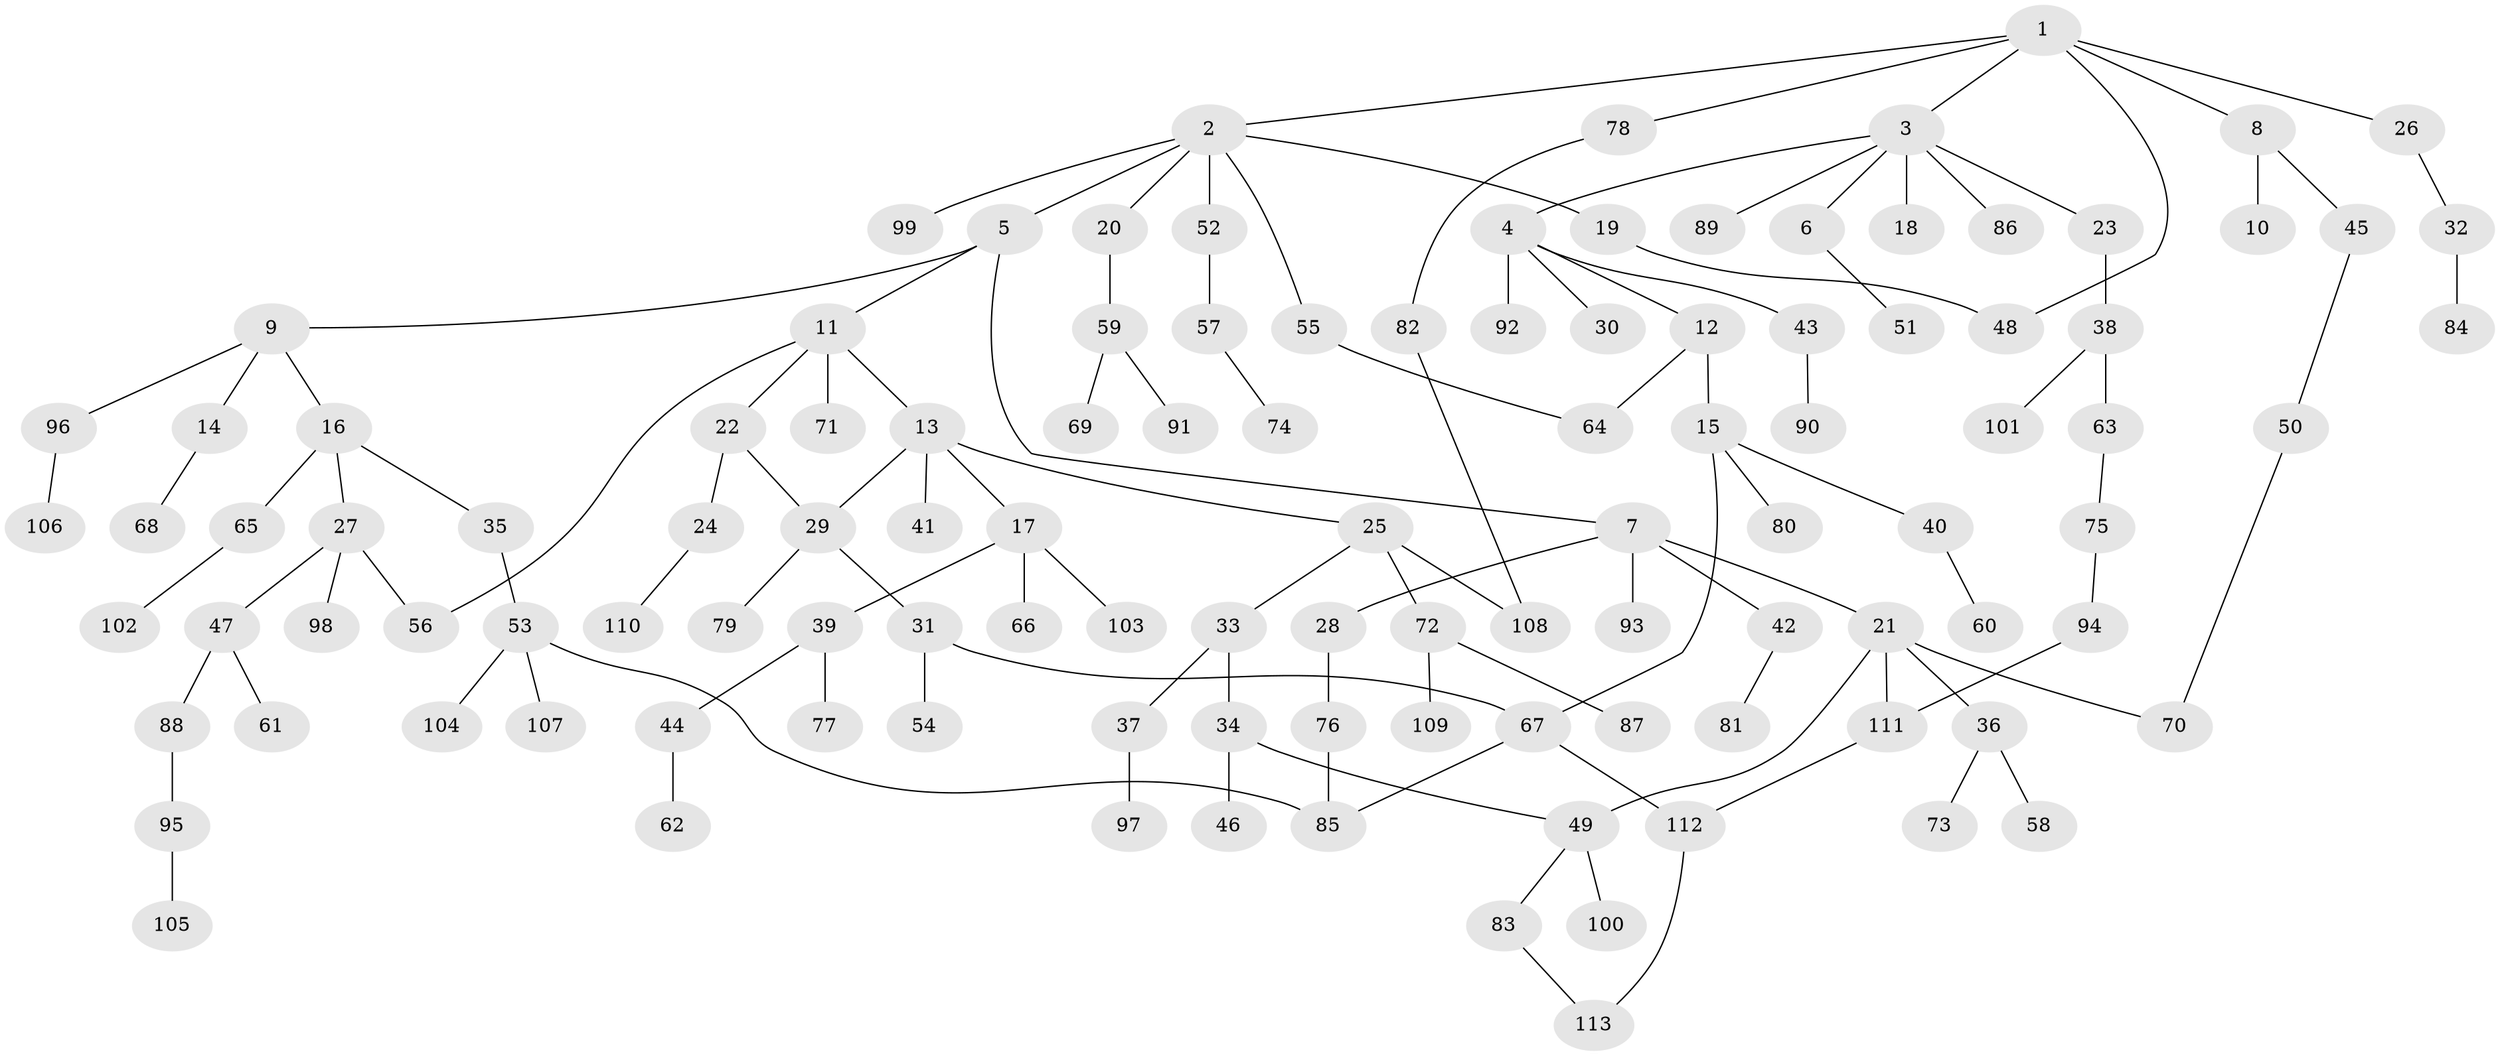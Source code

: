 // coarse degree distribution, {2: 0.2647058823529412, 5: 0.11764705882352941, 1: 0.23529411764705882, 4: 0.14705882352941177, 3: 0.23529411764705882}
// Generated by graph-tools (version 1.1) at 2025/36/03/04/25 23:36:13]
// undirected, 113 vertices, 125 edges
graph export_dot {
  node [color=gray90,style=filled];
  1;
  2;
  3;
  4;
  5;
  6;
  7;
  8;
  9;
  10;
  11;
  12;
  13;
  14;
  15;
  16;
  17;
  18;
  19;
  20;
  21;
  22;
  23;
  24;
  25;
  26;
  27;
  28;
  29;
  30;
  31;
  32;
  33;
  34;
  35;
  36;
  37;
  38;
  39;
  40;
  41;
  42;
  43;
  44;
  45;
  46;
  47;
  48;
  49;
  50;
  51;
  52;
  53;
  54;
  55;
  56;
  57;
  58;
  59;
  60;
  61;
  62;
  63;
  64;
  65;
  66;
  67;
  68;
  69;
  70;
  71;
  72;
  73;
  74;
  75;
  76;
  77;
  78;
  79;
  80;
  81;
  82;
  83;
  84;
  85;
  86;
  87;
  88;
  89;
  90;
  91;
  92;
  93;
  94;
  95;
  96;
  97;
  98;
  99;
  100;
  101;
  102;
  103;
  104;
  105;
  106;
  107;
  108;
  109;
  110;
  111;
  112;
  113;
  1 -- 2;
  1 -- 3;
  1 -- 8;
  1 -- 26;
  1 -- 48;
  1 -- 78;
  2 -- 5;
  2 -- 19;
  2 -- 20;
  2 -- 52;
  2 -- 55;
  2 -- 99;
  3 -- 4;
  3 -- 6;
  3 -- 18;
  3 -- 23;
  3 -- 86;
  3 -- 89;
  4 -- 12;
  4 -- 30;
  4 -- 43;
  4 -- 92;
  5 -- 7;
  5 -- 9;
  5 -- 11;
  6 -- 51;
  7 -- 21;
  7 -- 28;
  7 -- 42;
  7 -- 93;
  8 -- 10;
  8 -- 45;
  9 -- 14;
  9 -- 16;
  9 -- 96;
  11 -- 13;
  11 -- 22;
  11 -- 71;
  11 -- 56;
  12 -- 15;
  12 -- 64;
  13 -- 17;
  13 -- 25;
  13 -- 29;
  13 -- 41;
  14 -- 68;
  15 -- 40;
  15 -- 67;
  15 -- 80;
  16 -- 27;
  16 -- 35;
  16 -- 65;
  17 -- 39;
  17 -- 66;
  17 -- 103;
  19 -- 48;
  20 -- 59;
  21 -- 36;
  21 -- 111;
  21 -- 49;
  21 -- 70;
  22 -- 24;
  22 -- 29;
  23 -- 38;
  24 -- 110;
  25 -- 33;
  25 -- 72;
  25 -- 108;
  26 -- 32;
  27 -- 47;
  27 -- 56;
  27 -- 98;
  28 -- 76;
  29 -- 31;
  29 -- 79;
  31 -- 54;
  31 -- 67;
  32 -- 84;
  33 -- 34;
  33 -- 37;
  34 -- 46;
  34 -- 49;
  35 -- 53;
  36 -- 58;
  36 -- 73;
  37 -- 97;
  38 -- 63;
  38 -- 101;
  39 -- 44;
  39 -- 77;
  40 -- 60;
  42 -- 81;
  43 -- 90;
  44 -- 62;
  45 -- 50;
  47 -- 61;
  47 -- 88;
  49 -- 83;
  49 -- 100;
  50 -- 70;
  52 -- 57;
  53 -- 104;
  53 -- 107;
  53 -- 85;
  55 -- 64;
  57 -- 74;
  59 -- 69;
  59 -- 91;
  63 -- 75;
  65 -- 102;
  67 -- 85;
  67 -- 112;
  72 -- 87;
  72 -- 109;
  75 -- 94;
  76 -- 85;
  78 -- 82;
  82 -- 108;
  83 -- 113;
  88 -- 95;
  94 -- 111;
  95 -- 105;
  96 -- 106;
  111 -- 112;
  112 -- 113;
}
